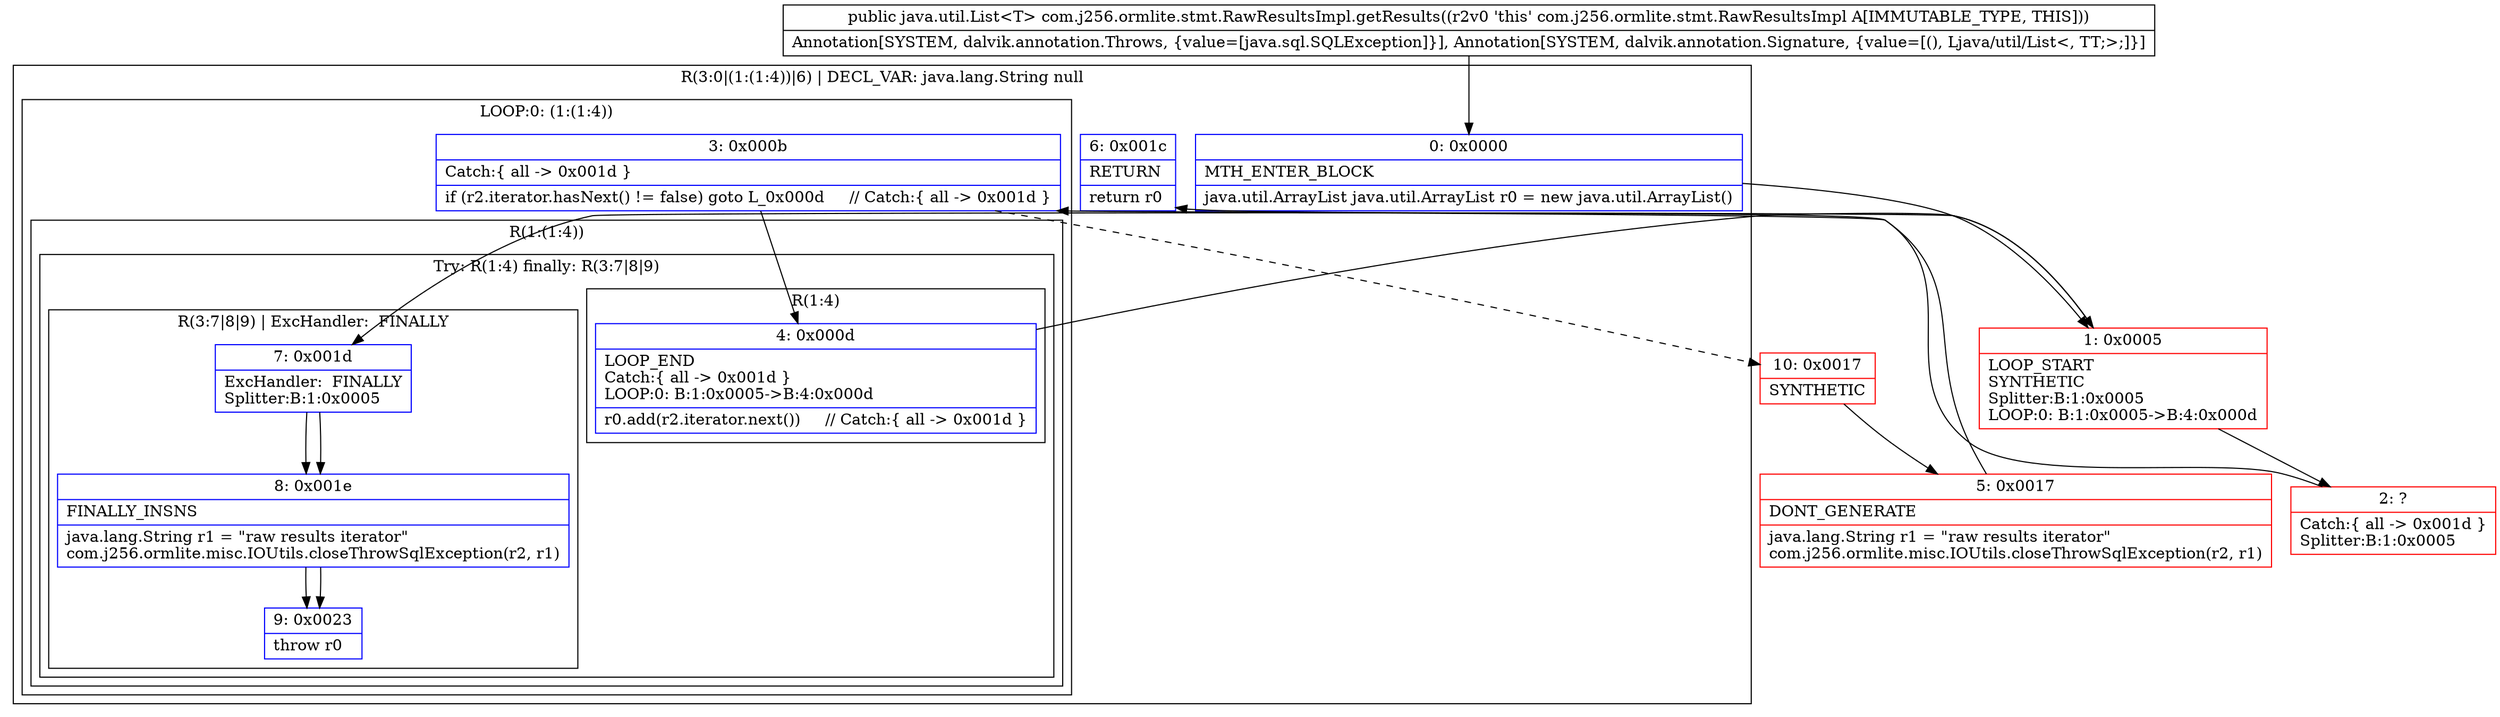 digraph "CFG forcom.j256.ormlite.stmt.RawResultsImpl.getResults()Ljava\/util\/List;" {
subgraph cluster_Region_606167852 {
label = "R(3:0|(1:(1:4))|6) | DECL_VAR: java.lang.String null\l";
node [shape=record,color=blue];
Node_0 [shape=record,label="{0\:\ 0x0000|MTH_ENTER_BLOCK\l|java.util.ArrayList java.util.ArrayList r0 = new java.util.ArrayList()\l}"];
subgraph cluster_LoopRegion_1222516698 {
label = "LOOP:0: (1:(1:4))";
node [shape=record,color=blue];
Node_3 [shape=record,label="{3\:\ 0x000b|Catch:\{ all \-\> 0x001d \}\l|if (r2.iterator.hasNext() != false) goto L_0x000d     \/\/ Catch:\{ all \-\> 0x001d \}\l}"];
subgraph cluster_Region_1724368609 {
label = "R(1:(1:4))";
node [shape=record,color=blue];
subgraph cluster_TryCatchRegion_1891443545 {
label = "Try: R(1:4) finally: R(3:7|8|9)";
node [shape=record,color=blue];
subgraph cluster_Region_35651012 {
label = "R(1:4)";
node [shape=record,color=blue];
Node_4 [shape=record,label="{4\:\ 0x000d|LOOP_END\lCatch:\{ all \-\> 0x001d \}\lLOOP:0: B:1:0x0005\-\>B:4:0x000d\l|r0.add(r2.iterator.next())     \/\/ Catch:\{ all \-\> 0x001d \}\l}"];
}
subgraph cluster_Region_1862936940 {
label = "R(3:7|8|9) | ExcHandler:  FINALLY\l";
node [shape=record,color=blue];
Node_7 [shape=record,label="{7\:\ 0x001d|ExcHandler:  FINALLY\lSplitter:B:1:0x0005\l}"];
Node_8 [shape=record,label="{8\:\ 0x001e|FINALLY_INSNS\l|java.lang.String r1 = \"raw results iterator\"\lcom.j256.ormlite.misc.IOUtils.closeThrowSqlException(r2, r1)\l}"];
Node_9 [shape=record,label="{9\:\ 0x0023|throw r0\l}"];
}
}
}
}
Node_6 [shape=record,label="{6\:\ 0x001c|RETURN\l|return r0\l}"];
}
subgraph cluster_Region_1862936940 {
label = "R(3:7|8|9) | ExcHandler:  FINALLY\l";
node [shape=record,color=blue];
Node_7 [shape=record,label="{7\:\ 0x001d|ExcHandler:  FINALLY\lSplitter:B:1:0x0005\l}"];
Node_8 [shape=record,label="{8\:\ 0x001e|FINALLY_INSNS\l|java.lang.String r1 = \"raw results iterator\"\lcom.j256.ormlite.misc.IOUtils.closeThrowSqlException(r2, r1)\l}"];
Node_9 [shape=record,label="{9\:\ 0x0023|throw r0\l}"];
}
Node_1 [shape=record,color=red,label="{1\:\ 0x0005|LOOP_START\lSYNTHETIC\lSplitter:B:1:0x0005\lLOOP:0: B:1:0x0005\-\>B:4:0x000d\l}"];
Node_2 [shape=record,color=red,label="{2\:\ ?|Catch:\{ all \-\> 0x001d \}\lSplitter:B:1:0x0005\l}"];
Node_5 [shape=record,color=red,label="{5\:\ 0x0017|DONT_GENERATE\l|java.lang.String r1 = \"raw results iterator\"\lcom.j256.ormlite.misc.IOUtils.closeThrowSqlException(r2, r1)\l}"];
Node_10 [shape=record,color=red,label="{10\:\ 0x0017|SYNTHETIC\l}"];
MethodNode[shape=record,label="{public java.util.List\<T\> com.j256.ormlite.stmt.RawResultsImpl.getResults((r2v0 'this' com.j256.ormlite.stmt.RawResultsImpl A[IMMUTABLE_TYPE, THIS]))  | Annotation[SYSTEM, dalvik.annotation.Throws, \{value=[java.sql.SQLException]\}], Annotation[SYSTEM, dalvik.annotation.Signature, \{value=[(), Ljava\/util\/List\<, TT;\>;]\}]\l}"];
MethodNode -> Node_0;
Node_0 -> Node_1;
Node_3 -> Node_4;
Node_3 -> Node_10[style=dashed];
Node_4 -> Node_1;
Node_7 -> Node_8;
Node_8 -> Node_9;
Node_7 -> Node_8;
Node_8 -> Node_9;
Node_1 -> Node_2;
Node_1 -> Node_7;
Node_2 -> Node_3;
Node_5 -> Node_6;
Node_10 -> Node_5;
}

